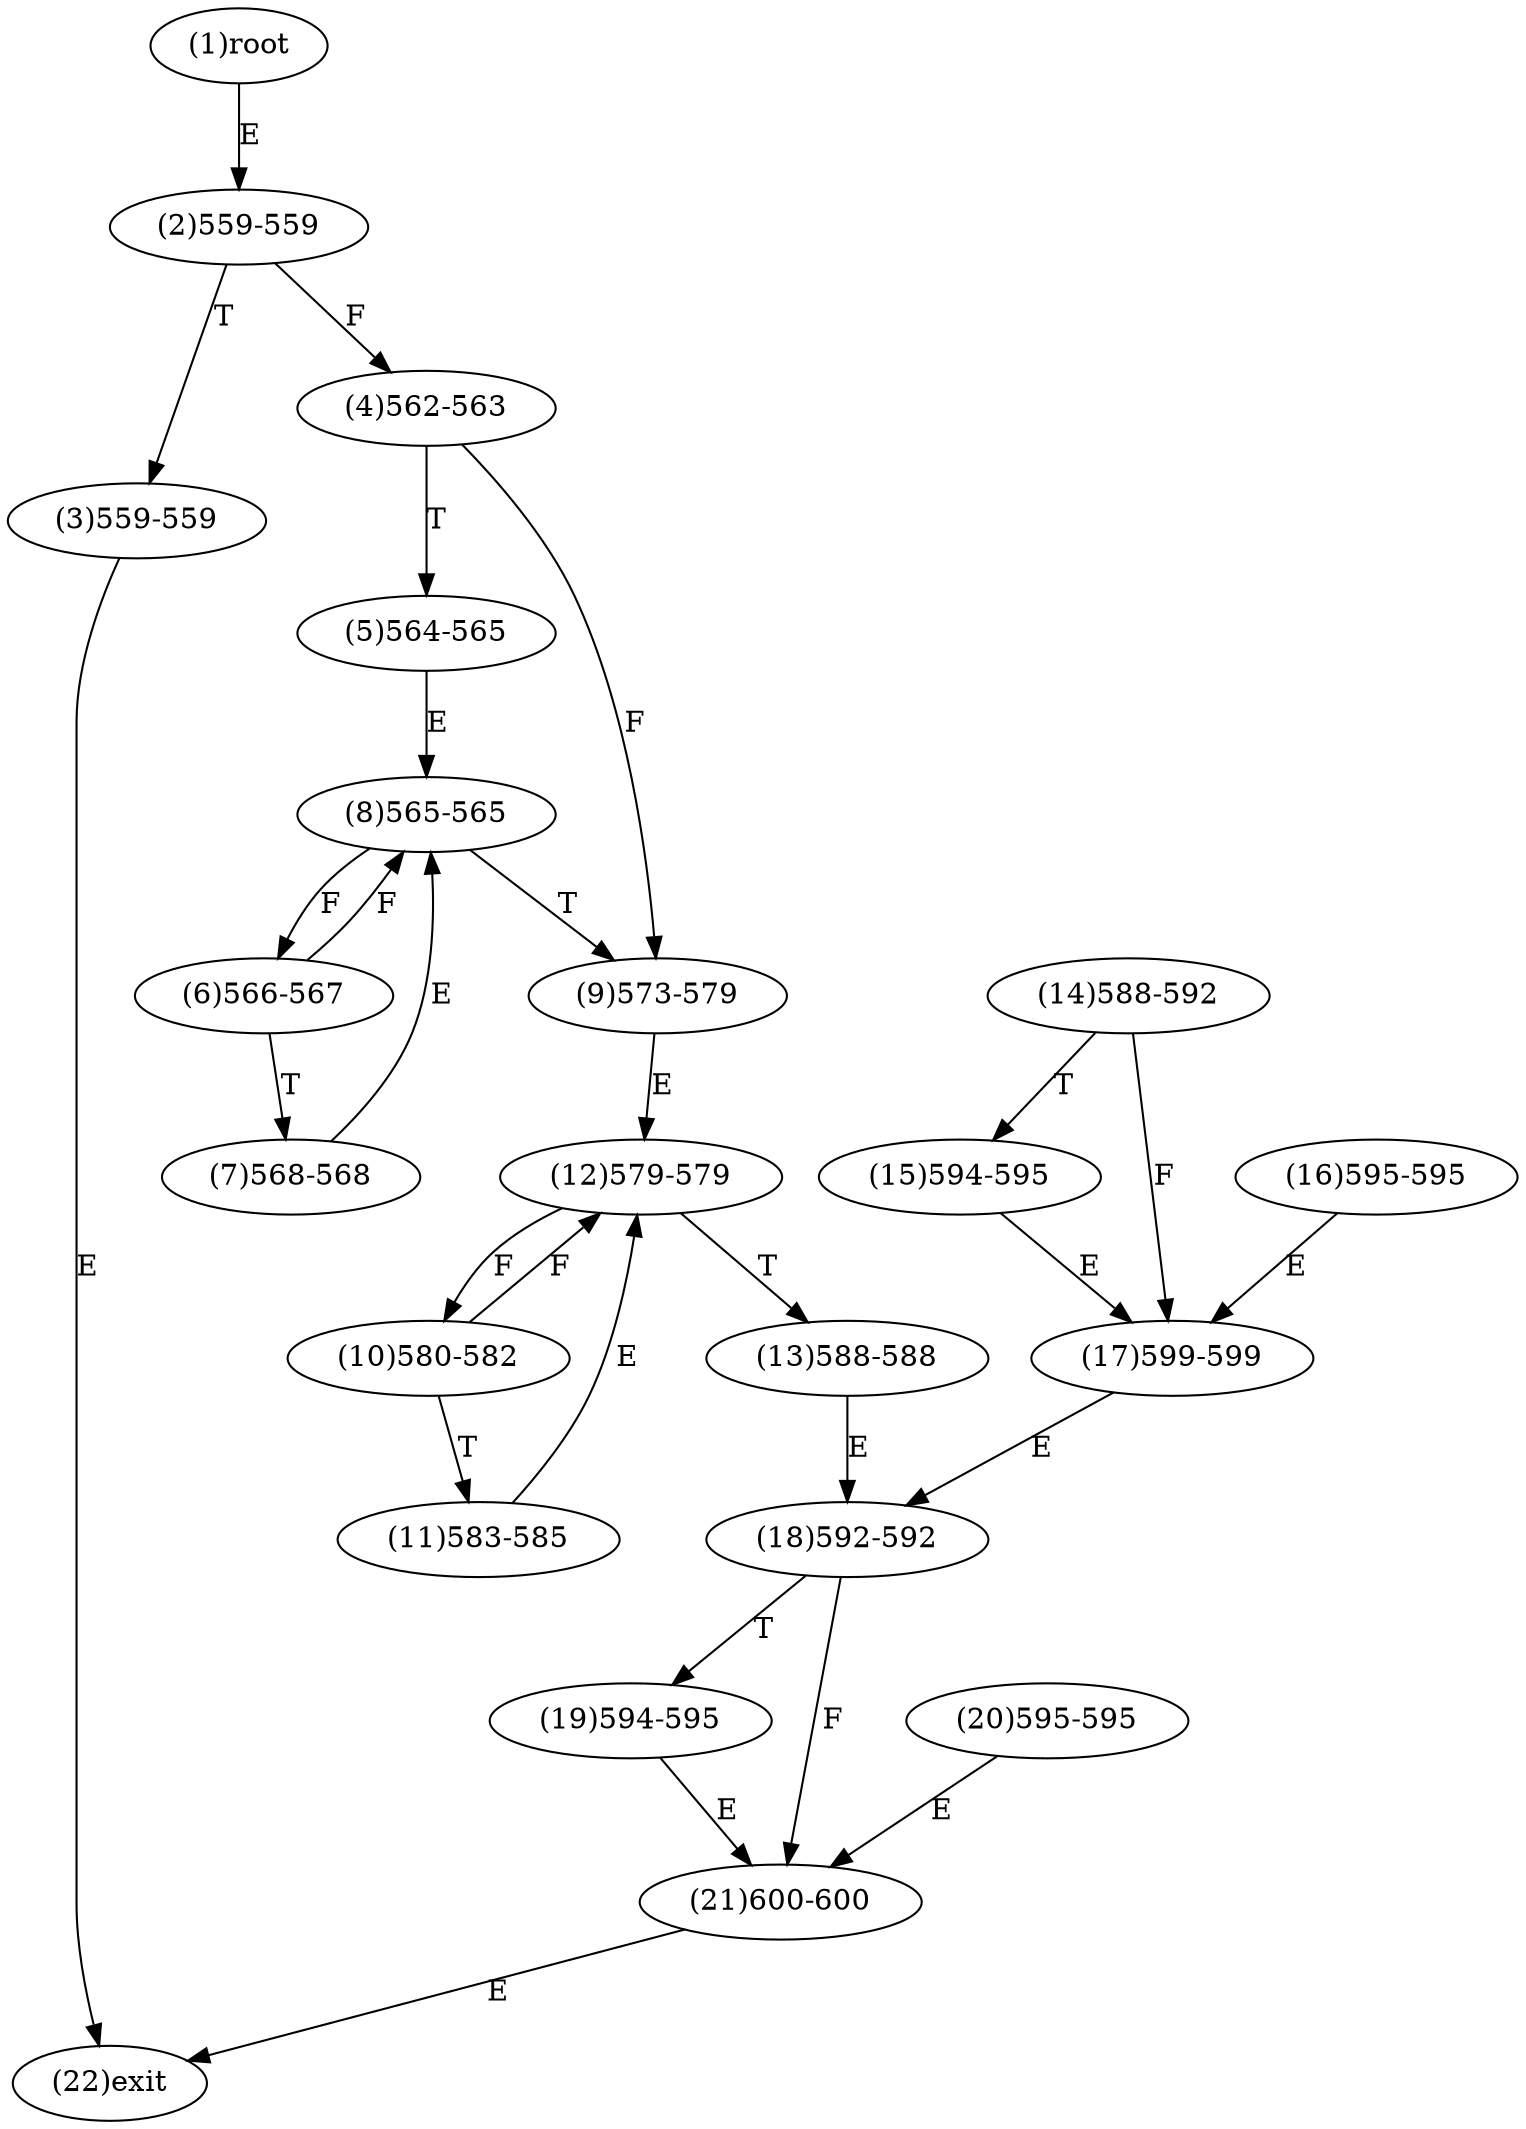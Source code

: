 digraph "" { 
1[ label="(1)root"];
2[ label="(2)559-559"];
3[ label="(3)559-559"];
4[ label="(4)562-563"];
5[ label="(5)564-565"];
6[ label="(6)566-567"];
7[ label="(7)568-568"];
8[ label="(8)565-565"];
9[ label="(9)573-579"];
10[ label="(10)580-582"];
11[ label="(11)583-585"];
12[ label="(12)579-579"];
13[ label="(13)588-588"];
14[ label="(14)588-592"];
15[ label="(15)594-595"];
17[ label="(17)599-599"];
16[ label="(16)595-595"];
19[ label="(19)594-595"];
18[ label="(18)592-592"];
21[ label="(21)600-600"];
20[ label="(20)595-595"];
22[ label="(22)exit"];
1->2[ label="E"];
2->4[ label="F"];
2->3[ label="T"];
3->22[ label="E"];
4->9[ label="F"];
4->5[ label="T"];
5->8[ label="E"];
6->8[ label="F"];
6->7[ label="T"];
7->8[ label="E"];
8->6[ label="F"];
8->9[ label="T"];
9->12[ label="E"];
10->12[ label="F"];
10->11[ label="T"];
11->12[ label="E"];
12->10[ label="F"];
12->13[ label="T"];
13->18[ label="E"];
14->17[ label="F"];
14->15[ label="T"];
15->17[ label="E"];
16->17[ label="E"];
17->18[ label="E"];
18->21[ label="F"];
18->19[ label="T"];
19->21[ label="E"];
20->21[ label="E"];
21->22[ label="E"];
}